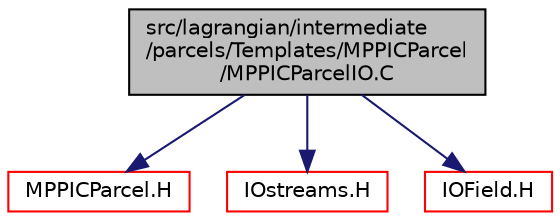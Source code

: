 digraph "src/lagrangian/intermediate/parcels/Templates/MPPICParcel/MPPICParcelIO.C"
{
  bgcolor="transparent";
  edge [fontname="Helvetica",fontsize="10",labelfontname="Helvetica",labelfontsize="10"];
  node [fontname="Helvetica",fontsize="10",shape=record];
  Node0 [label="src/lagrangian/intermediate\l/parcels/Templates/MPPICParcel\l/MPPICParcelIO.C",height=0.2,width=0.4,color="black", fillcolor="grey75", style="filled", fontcolor="black"];
  Node0 -> Node1 [color="midnightblue",fontsize="10",style="solid",fontname="Helvetica"];
  Node1 [label="MPPICParcel.H",height=0.2,width=0.4,color="red",URL="$a06134.html"];
  Node0 -> Node168 [color="midnightblue",fontsize="10",style="solid",fontname="Helvetica"];
  Node168 [label="IOstreams.H",height=0.2,width=0.4,color="red",URL="$a09830.html",tooltip="Useful combination of include files which define Sin, Sout and Serr and the use of IO streams general..."];
  Node0 -> Node103 [color="midnightblue",fontsize="10",style="solid",fontname="Helvetica"];
  Node103 [label="IOField.H",height=0.2,width=0.4,color="red",URL="$a09758.html"];
}
